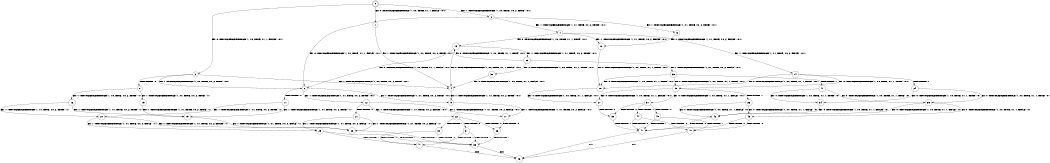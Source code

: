 digraph BCG {
size = "7, 10.5";
center = TRUE;
node [shape = circle];
0 [peripheries = 2];
0 -> 1 [label = "EX !0 !ATOMIC_EXCH_BRANCH (1, +0, TRUE, +1, 1, FALSE) !:0:1:"];
0 -> 2 [label = "EX !1 !ATOMIC_EXCH_BRANCH (1, +0, TRUE, +0, 2, TRUE) !:0:1:"];
0 -> 3 [label = "EX !0 !ATOMIC_EXCH_BRANCH (1, +0, TRUE, +1, 1, FALSE) !:0:1:"];
1 -> 4 [label = "EX !1 !ATOMIC_EXCH_BRANCH (1, +0, TRUE, +0, 2, TRUE) !:0:1:"];
2 -> 5 [label = "EX !1 !ATOMIC_EXCH_BRANCH (1, +1, TRUE, +0, 2, TRUE) !:0:1:"];
2 -> 6 [label = "EX !0 !ATOMIC_EXCH_BRANCH (1, +0, TRUE, +1, 1, FALSE) !:0:1:"];
2 -> 7 [label = "EX !1 !ATOMIC_EXCH_BRANCH (1, +1, TRUE, +0, 2, TRUE) !:0:1:"];
3 -> 4 [label = "EX !1 !ATOMIC_EXCH_BRANCH (1, +0, TRUE, +0, 2, TRUE) !:0:1:"];
3 -> 8 [label = "TERMINATE !0"];
3 -> 6 [label = "EX !1 !ATOMIC_EXCH_BRANCH (1, +0, TRUE, +0, 2, TRUE) !:0:1:"];
4 -> 9 [label = "EX !1 !ATOMIC_EXCH_BRANCH (1, +1, TRUE, +0, 2, TRUE) !:0:1:"];
5 -> 10 [label = "EX !1 !ATOMIC_EXCH_BRANCH (1, +1, TRUE, +0, 2, FALSE) !:0:1:"];
6 -> 9 [label = "EX !1 !ATOMIC_EXCH_BRANCH (1, +1, TRUE, +0, 2, TRUE) !:0:1:"];
6 -> 11 [label = "TERMINATE !0"];
6 -> 12 [label = "EX !1 !ATOMIC_EXCH_BRANCH (1, +1, TRUE, +0, 2, TRUE) !:0:1:"];
7 -> 10 [label = "EX !1 !ATOMIC_EXCH_BRANCH (1, +1, TRUE, +0, 2, FALSE) !:0:1:"];
7 -> 13 [label = "EX !0 !ATOMIC_EXCH_BRANCH (1, +0, TRUE, +1, 1, TRUE) !:0:1:"];
7 -> 14 [label = "EX !1 !ATOMIC_EXCH_BRANCH (1, +1, TRUE, +0, 2, FALSE) !:0:1:"];
8 -> 15 [label = "EX !1 !ATOMIC_EXCH_BRANCH (1, +0, TRUE, +0, 2, TRUE) !:1:"];
8 -> 16 [label = "EX !1 !ATOMIC_EXCH_BRANCH (1, +0, TRUE, +0, 2, TRUE) !:1:"];
9 -> 17 [label = "EX !1 !ATOMIC_EXCH_BRANCH (1, +1, TRUE, +0, 2, FALSE) !:0:1:"];
10 -> 18 [label = "EX !0 !ATOMIC_EXCH_BRANCH (1, +0, TRUE, +1, 1, TRUE) !:0:1:"];
11 -> 19 [label = "EX !1 !ATOMIC_EXCH_BRANCH (1, +1, TRUE, +0, 2, TRUE) !:1:"];
11 -> 20 [label = "EX !1 !ATOMIC_EXCH_BRANCH (1, +1, TRUE, +0, 2, TRUE) !:1:"];
12 -> 17 [label = "EX !1 !ATOMIC_EXCH_BRANCH (1, +1, TRUE, +0, 2, FALSE) !:0:1:"];
12 -> 21 [label = "TERMINATE !0"];
12 -> 22 [label = "EX !1 !ATOMIC_EXCH_BRANCH (1, +1, TRUE, +0, 2, FALSE) !:0:1:"];
13 -> 4 [label = "EX !0 !ATOMIC_EXCH_BRANCH (1, +0, TRUE, +1, 1, FALSE) !:0:1:"];
13 -> 23 [label = "EX !1 !ATOMIC_EXCH_BRANCH (1, +1, TRUE, +0, 2, TRUE) !:0:1:"];
13 -> 6 [label = "EX !0 !ATOMIC_EXCH_BRANCH (1, +0, TRUE, +1, 1, FALSE) !:0:1:"];
14 -> 18 [label = "EX !0 !ATOMIC_EXCH_BRANCH (1, +0, TRUE, +1, 1, TRUE) !:0:1:"];
14 -> 24 [label = "TERMINATE !1"];
14 -> 25 [label = "EX !0 !ATOMIC_EXCH_BRANCH (1, +0, TRUE, +1, 1, TRUE) !:0:1:"];
15 -> 19 [label = "EX !1 !ATOMIC_EXCH_BRANCH (1, +1, TRUE, +0, 2, TRUE) !:1:"];
16 -> 19 [label = "EX !1 !ATOMIC_EXCH_BRANCH (1, +1, TRUE, +0, 2, TRUE) !:1:"];
16 -> 20 [label = "EX !1 !ATOMIC_EXCH_BRANCH (1, +1, TRUE, +0, 2, TRUE) !:1:"];
17 -> 26 [label = "TERMINATE !0"];
18 -> 27 [label = "EX !0 !ATOMIC_EXCH_BRANCH (1, +0, TRUE, +1, 1, FALSE) !:0:1:"];
19 -> 28 [label = "EX !1 !ATOMIC_EXCH_BRANCH (1, +1, TRUE, +0, 2, FALSE) !:1:"];
20 -> 28 [label = "EX !1 !ATOMIC_EXCH_BRANCH (1, +1, TRUE, +0, 2, FALSE) !:1:"];
20 -> 29 [label = "EX !1 !ATOMIC_EXCH_BRANCH (1, +1, TRUE, +0, 2, FALSE) !:1:"];
21 -> 28 [label = "EX !1 !ATOMIC_EXCH_BRANCH (1, +1, TRUE, +0, 2, FALSE) !:1:"];
21 -> 29 [label = "EX !1 !ATOMIC_EXCH_BRANCH (1, +1, TRUE, +0, 2, FALSE) !:1:"];
22 -> 26 [label = "TERMINATE !0"];
22 -> 30 [label = "TERMINATE !1"];
22 -> 31 [label = "TERMINATE !0"];
23 -> 32 [label = "EX !0 !ATOMIC_EXCH_BRANCH (1, +0, TRUE, +1, 1, TRUE) !:0:1:"];
23 -> 33 [label = "EX !1 !ATOMIC_EXCH_BRANCH (1, +1, TRUE, +0, 2, FALSE) !:0:1:"];
23 -> 13 [label = "EX !0 !ATOMIC_EXCH_BRANCH (1, +0, TRUE, +1, 1, TRUE) !:0:1:"];
24 -> 34 [label = "EX !0 !ATOMIC_EXCH_BRANCH (1, +0, TRUE, +1, 1, TRUE) !:0:"];
24 -> 35 [label = "EX !0 !ATOMIC_EXCH_BRANCH (1, +0, TRUE, +1, 1, TRUE) !:0:"];
25 -> 27 [label = "EX !0 !ATOMIC_EXCH_BRANCH (1, +0, TRUE, +1, 1, FALSE) !:0:1:"];
25 -> 36 [label = "TERMINATE !1"];
25 -> 37 [label = "EX !0 !ATOMIC_EXCH_BRANCH (1, +0, TRUE, +1, 1, FALSE) !:0:1:"];
26 -> 38 [label = "TERMINATE !1"];
27 -> 39 [label = "TERMINATE !0"];
28 -> 38 [label = "TERMINATE !1"];
29 -> 38 [label = "TERMINATE !1"];
29 -> 40 [label = "TERMINATE !1"];
30 -> 38 [label = "TERMINATE !0"];
30 -> 40 [label = "TERMINATE !0"];
31 -> 38 [label = "TERMINATE !1"];
31 -> 40 [label = "TERMINATE !1"];
32 -> 4 [label = "EX !0 !ATOMIC_EXCH_BRANCH (1, +0, TRUE, +1, 1, FALSE) !:0:1:"];
33 -> 18 [label = "EX !0 !ATOMIC_EXCH_BRANCH (1, +0, TRUE, +1, 1, TRUE) !:0:1:"];
33 -> 41 [label = "TERMINATE !1"];
33 -> 25 [label = "EX !0 !ATOMIC_EXCH_BRANCH (1, +0, TRUE, +1, 1, TRUE) !:0:1:"];
34 -> 42 [label = "EX !0 !ATOMIC_EXCH_BRANCH (1, +0, TRUE, +1, 1, FALSE) !:0:"];
35 -> 42 [label = "EX !0 !ATOMIC_EXCH_BRANCH (1, +0, TRUE, +1, 1, FALSE) !:0:"];
35 -> 43 [label = "EX !0 !ATOMIC_EXCH_BRANCH (1, +0, TRUE, +1, 1, FALSE) !:0:"];
36 -> 42 [label = "EX !0 !ATOMIC_EXCH_BRANCH (1, +0, TRUE, +1, 1, FALSE) !:0:"];
36 -> 43 [label = "EX !0 !ATOMIC_EXCH_BRANCH (1, +0, TRUE, +1, 1, FALSE) !:0:"];
37 -> 39 [label = "TERMINATE !0"];
37 -> 44 [label = "TERMINATE !1"];
37 -> 45 [label = "TERMINATE !0"];
38 -> 46 [label = "exit"];
39 -> 47 [label = "TERMINATE !1"];
40 -> 46 [label = "exit"];
41 -> 34 [label = "EX !0 !ATOMIC_EXCH_BRANCH (1, +0, TRUE, +1, 1, TRUE) !:0:"];
41 -> 35 [label = "EX !0 !ATOMIC_EXCH_BRANCH (1, +0, TRUE, +1, 1, TRUE) !:0:"];
42 -> 47 [label = "TERMINATE !0"];
43 -> 47 [label = "TERMINATE !0"];
43 -> 48 [label = "TERMINATE !0"];
44 -> 47 [label = "TERMINATE !0"];
44 -> 48 [label = "TERMINATE !0"];
45 -> 47 [label = "TERMINATE !1"];
45 -> 48 [label = "TERMINATE !1"];
47 -> 46 [label = "exit"];
48 -> 46 [label = "exit"];
}
